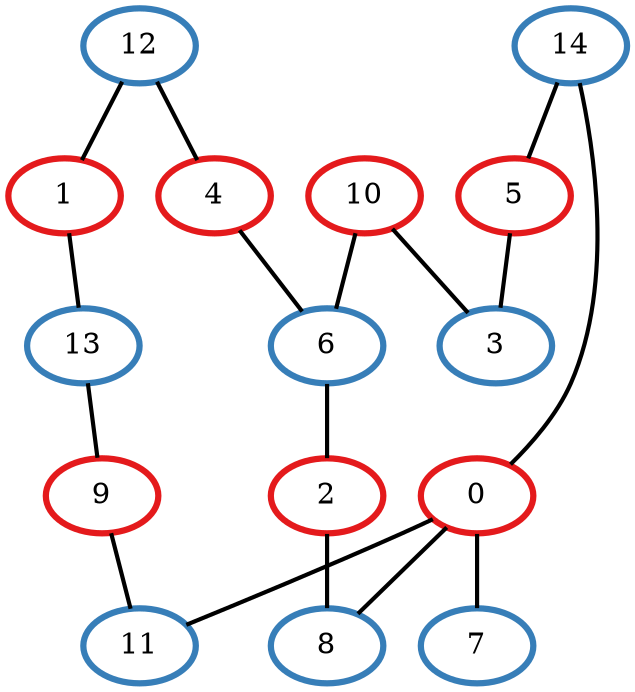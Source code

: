 graph G {
    0 [penwidth=3,label="0",color=1, colorscheme=set13]
    1 [penwidth=3,label="1",color=1, colorscheme=set13]
    2 [penwidth=3,label="2",color=1, colorscheme=set13]
    3 [penwidth=3,label="3",color=2, colorscheme=set13]
    4 [penwidth=3,label="4",color=1, colorscheme=set13]
    5 [penwidth=3,label="5",color=1, colorscheme=set13]
    6 [penwidth=3,label="6",color=2, colorscheme=set13]
    7 [penwidth=3,label="7",color=2, colorscheme=set13]
    8 [penwidth=3,label="8",color=2, colorscheme=set13]
    9 [penwidth=3,label="9",color=1, colorscheme=set13]
    10 [penwidth=3,label="10",color=1, colorscheme=set13]
    11 [penwidth=3,label="11",color=2, colorscheme=set13]
    12 [penwidth=3,label="12",color=2, colorscheme=set13]
    13 [penwidth=3,label="13",color=2, colorscheme=set13]
    14 [penwidth=3,label="14",color=2, colorscheme=set13]

    0--7[penwidth=2]
    12--1[penwidth=2]
    14--0[penwidth=2]
    9--11[penwidth=2]
    14--5[penwidth=2]
    13--9[penwidth=2]
    1--13[penwidth=2]
    2--8[penwidth=2]
    10--3[penwidth=2]
    6--2[penwidth=2]
    0--8[penwidth=2]
    5--3[penwidth=2]
    12--4[penwidth=2]
    10--6[penwidth=2]
    0--11[penwidth=2]
    4--6[penwidth=2]
}